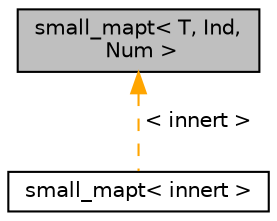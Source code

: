 digraph "small_mapt&lt; T, Ind, Num &gt;"
{
 // LATEX_PDF_SIZE
  bgcolor="transparent";
  edge [fontname="Helvetica",fontsize="10",labelfontname="Helvetica",labelfontsize="10"];
  node [fontname="Helvetica",fontsize="10",shape=record];
  Node1 [label="small_mapt\< T, Ind,\l Num \>",height=0.2,width=0.4,color="black", fillcolor="grey75", style="filled", fontcolor="black",tooltip="Map from small integers to values."];
  Node1 -> Node2 [dir="back",color="orange",fontsize="10",style="dashed",label=" \< innert \>" ,fontname="Helvetica"];
  Node2 [label="small_mapt\< innert \>",height=0.2,width=0.4,color="black",URL="$classsmall__mapt.html",tooltip=" "];
}
